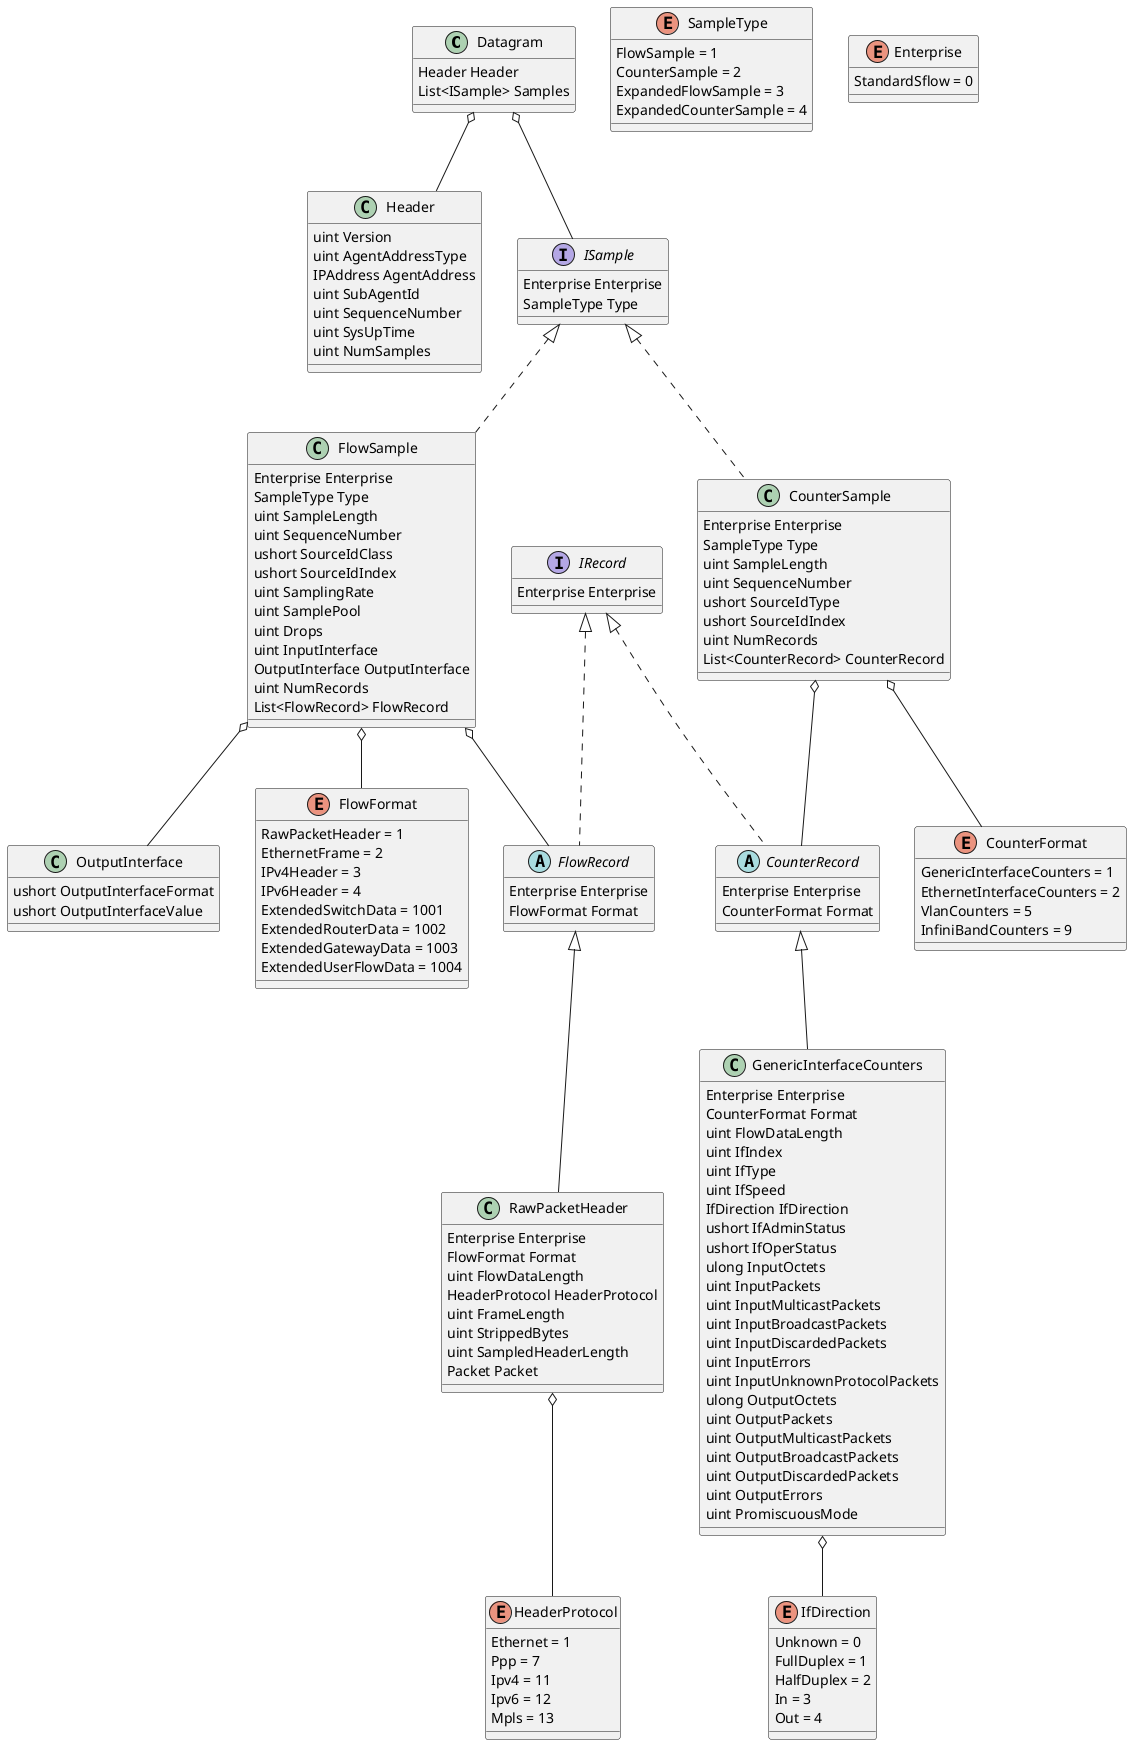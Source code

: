 ﻿@startuml

class Datagram {
    Header Header
    List<ISample> Samples
}

class Header {
    uint Version
    uint AgentAddressType
    IPAddress AgentAddress
    uint SubAgentId
    uint SequenceNumber
    uint SysUpTime
    uint NumSamples
}

interface IRecord {
    Enterprise Enterprise
}

interface ISample {
    Enterprise Enterprise
    SampleType Type
}

class FlowSample {
    Enterprise Enterprise
    SampleType Type
    uint SampleLength
    uint SequenceNumber
    ushort SourceIdClass
    ushort SourceIdIndex
    uint SamplingRate
    uint SamplePool
    uint Drops
    uint InputInterface
    OutputInterface OutputInterface
    uint NumRecords
    List<FlowRecord> FlowRecord
}

class OutputInterface {
    ushort OutputInterfaceFormat
    ushort OutputInterfaceValue
}

class CounterSample {
    Enterprise Enterprise
    SampleType Type
    uint SampleLength
    uint SequenceNumber
    ushort SourceIdType
    ushort SourceIdIndex
    uint NumRecords
    List<CounterRecord> CounterRecord
}

enum SampleType {
    FlowSample = 1
    CounterSample = 2
    ExpandedFlowSample = 3
    ExpandedCounterSample = 4
}

enum Enterprise {
    StandardSflow = 0
}

enum FlowFormat {
    RawPacketHeader = 1
    EthernetFrame = 2
    IPv4Header = 3
    IPv6Header = 4
    ExtendedSwitchData = 1001
    ExtendedRouterData = 1002
    ExtendedGatewayData = 1003
    ExtendedUserFlowData = 1004
}

enum CounterFormat {
    GenericInterfaceCounters = 1
    EthernetInterfaceCounters = 2
    VlanCounters = 5
    InfiniBandCounters = 9
}

abstract class FlowRecord {
    Enterprise Enterprise
    FlowFormat Format
}

abstract class CounterRecord {
    Enterprise Enterprise
    CounterFormat Format
}

class GenericInterfaceCounters {
    Enterprise Enterprise
    CounterFormat Format
    uint FlowDataLength
    uint IfIndex
    uint IfType
    uint IfSpeed
    IfDirection IfDirection
    ushort IfAdminStatus
    ushort IfOperStatus
    ulong InputOctets
    uint InputPackets
    uint InputMulticastPackets
    uint InputBroadcastPackets
    uint InputDiscardedPackets
    uint InputErrors
    uint InputUnknownProtocolPackets
    ulong OutputOctets
    uint OutputPackets
    uint OutputMulticastPackets
    uint OutputBroadcastPackets
    uint OutputDiscardedPackets
    uint OutputErrors
    uint PromiscuousMode
}

enum IfDirection {
    Unknown = 0
    FullDuplex = 1
    HalfDuplex = 2
    In = 3
    Out = 4
}

class RawPacketHeader {
    Enterprise Enterprise
    FlowFormat Format
    uint FlowDataLength
    HeaderProtocol HeaderProtocol
    uint FrameLength
    uint StrippedBytes
    uint SampledHeaderLength
    Packet Packet
}

enum HeaderProtocol {
    Ethernet = 1
    Ppp = 7
    Ipv4 = 11
    Ipv6 = 12
    Mpls = 13
}

Datagram o-- Header
Datagram o-- ISample
ISample <|.. FlowSample
ISample <|.. CounterSample

IRecord <|.. FlowRecord
IRecord <|.. CounterRecord

FlowSample o-- OutputInterface
FlowSample o-- FlowFormat
FlowSample o-- FlowRecord

CounterSample o-- CounterFormat
CounterSample o-- CounterRecord

GenericInterfaceCounters o-- IfDirection
RawPacketHeader o-- HeaderProtocol

FlowRecord <|-- RawPacketHeader

CounterRecord <|-- GenericInterfaceCounters

@enduml